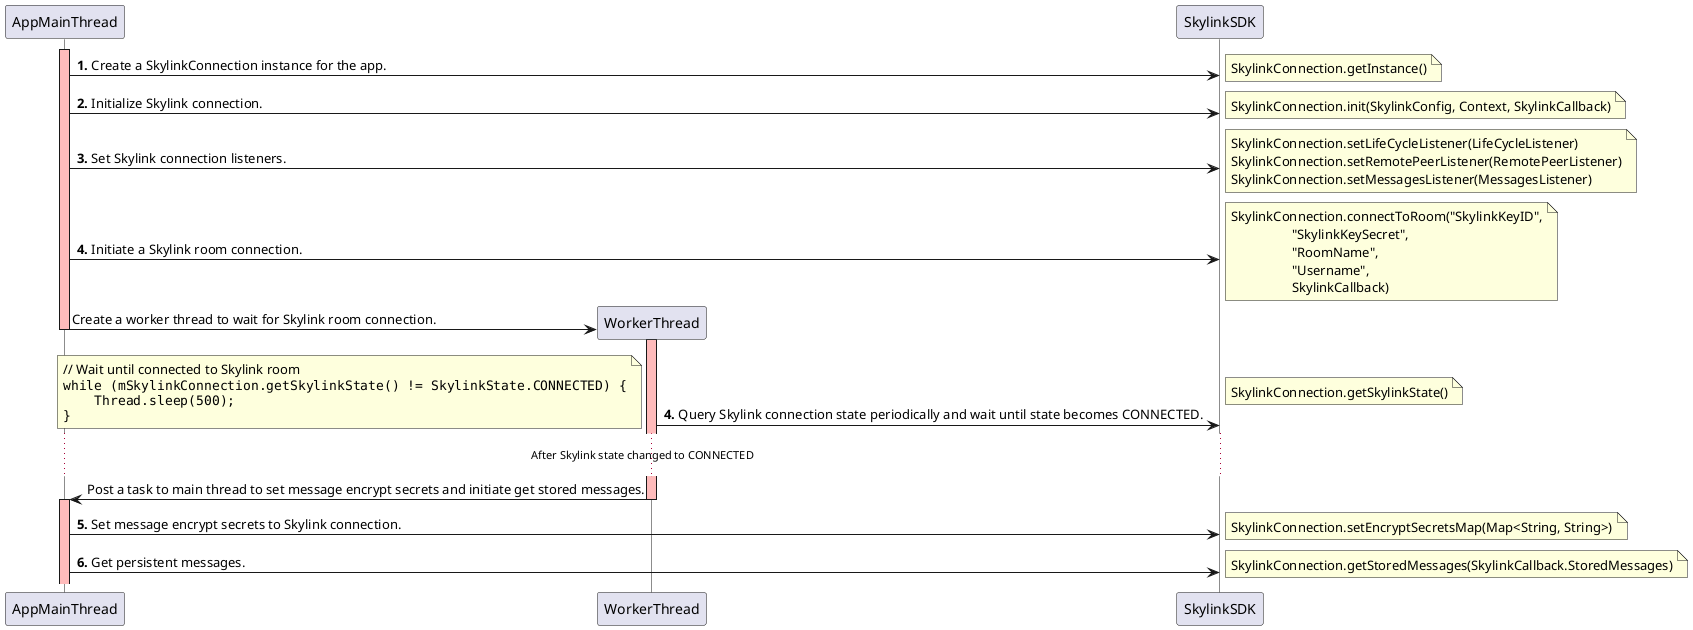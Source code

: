 @startuml

participant SkylinkSDK order 3
participant WorkerThread order 2
participant AppMainThread order 1

skinparam lifelineStrategy nosolid

activate AppMainThread #FFBBBB

AppMainThread -> SkylinkSDK : **1.** Create a SkylinkConnection instance for the app.
note right : SkylinkConnection.getInstance()

AppMainThread -> SkylinkSDK : **2.** Initialize Skylink connection.
note right : SkylinkConnection.init(SkylinkConfig, Context, SkylinkCallback)

AppMainThread -> SkylinkSDK : **3.** Set Skylink connection listeners.
note right
SkylinkConnection.setLifeCycleListener(LifeCycleListener)
SkylinkConnection.setRemotePeerListener(RemotePeerListener)
SkylinkConnection.setMessagesListener(MessagesListener)
end note

AppMainThread -> SkylinkSDK : **4.** Initiate a Skylink room connection.
note right
SkylinkConnection.connectToRoom("SkylinkKeyID",
                  "SkylinkKeySecret",
                  "RoomName",
                  "Username",
                  SkylinkCallback)
end note

AppMainThread -> WorkerThread ** : Create a worker thread to wait for Skylink room connection.

deactivate AppMainThread
activate WorkerThread #FFBBBB

WorkerThread -> SkylinkSDK : **4.** Query Skylink connection state periodically and wait until state becomes CONNECTED.
note right : SkylinkConnection.getSkylinkState()
note left
// Wait until connected to Skylink room
""while (mSkylinkConnection.getSkylinkState() != SkylinkState.CONNECTED) {""
""    Thread.sleep(500);""
""}""
end note

...After Skylink state changed to CONNECTED...

WorkerThread -> AppMainThread : Post a task to main thread to set message encrypt secrets and initiate get stored messages.

deactivate WorkerThread
activate AppMainThread #FFBBBB

AppMainThread -> SkylinkSDK : **5.** Set message encrypt secrets to Skylink connection.
note right : SkylinkConnection.setEncryptSecretsMap(Map<String, String>)

AppMainThread -> SkylinkSDK : **6.** Get persistent messages.
note right : SkylinkConnection.getStoredMessages(SkylinkCallback.StoredMessages)

@enduml
